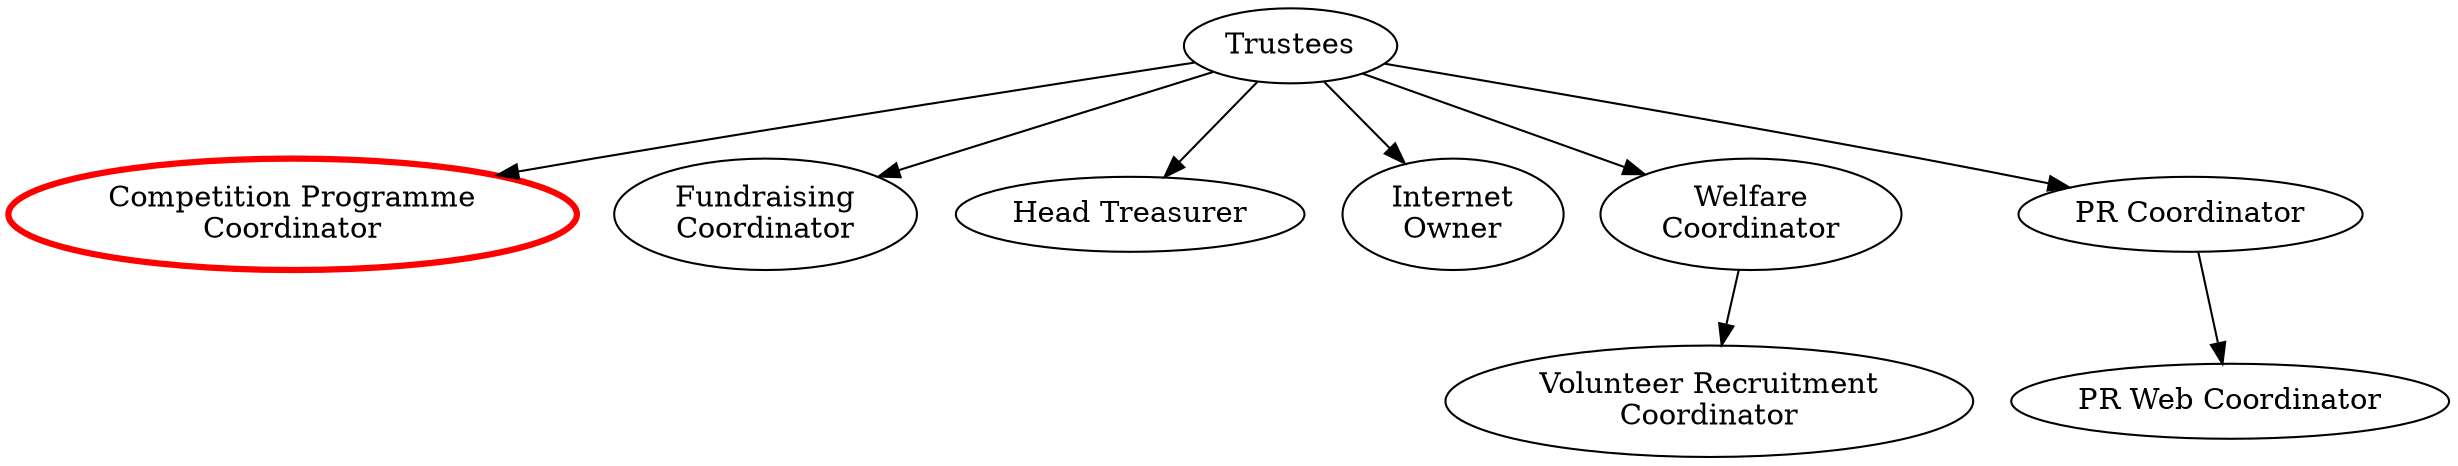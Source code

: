digraph {
	####### Node declarations
	### Highest-level
	trustees [label="Trustees" email="trustees@studentrobotics.org"];
	
	### Second level
	comp_prog_coord [label="Competition Programme\nCoordinator" color=red penwidth=3 rolesexclude=true]; // Email and tel defined in comp-prog.dot
	fund_coord [label="Fundraising\nCoordinator" email="fundraising@studentrobotics.org"];
	head_treasurer [label="Head Treasurer" email="treasurer@studentrobotics.org"];
	internet_owner [label="Internet\nOwner" email="internet@studentrobotics.org"];
	welfare_coord [label="Welfare\nCoordinator" email="welfare@studentrobotics.org"];
	pr_coord [label="PR Coordinator" email="pr@studentrobotics.org"];
	
	### Third Level
	
	# PR Coordinator Subordinates
	pr_web_coord [label="PR Web Coordinator" contactsexclude=true];
	
	# Welfare Coordinator Subordinates
	vol_rec_coord[label="Volunteer Recruitment\nCoordinator" email="volunteer-recruitment@studentrobotics.org"];
	
	###### Connections between nodes
	
	trustees -> { comp_prog_coord fund_coord head_treasurer pr_coord internet_owner welfare_coord };
	
	pr_coord -> { pr_web_coord };
	welfare_coord -> { vol_rec_coord };
}
